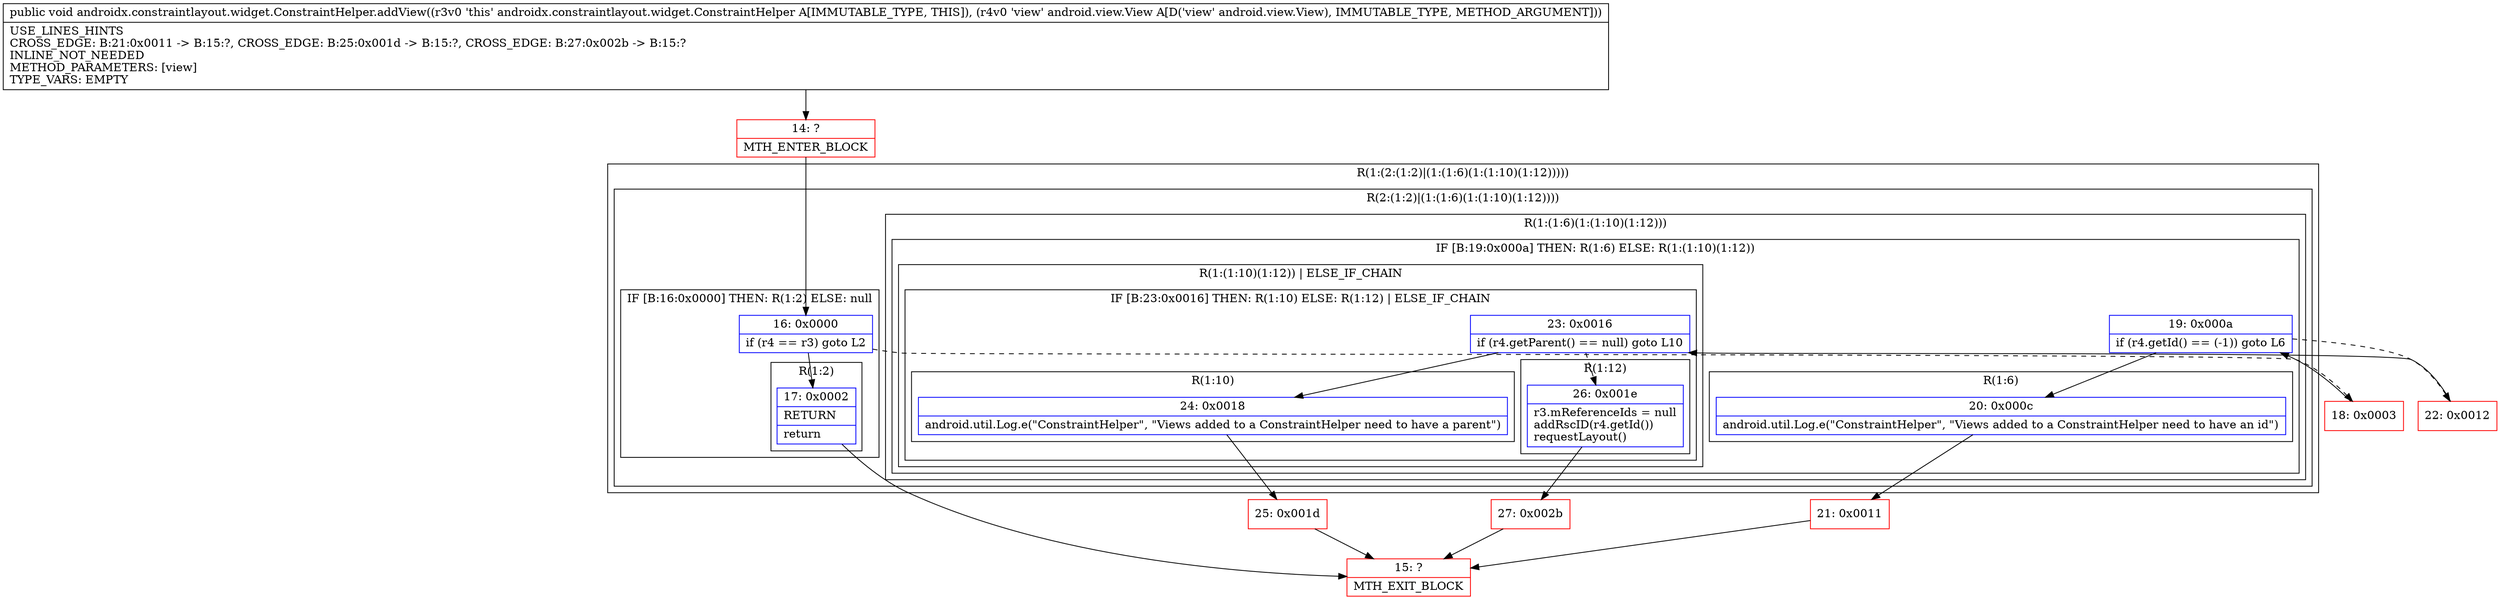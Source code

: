 digraph "CFG forandroidx.constraintlayout.widget.ConstraintHelper.addView(Landroid\/view\/View;)V" {
subgraph cluster_Region_949992534 {
label = "R(1:(2:(1:2)|(1:(1:6)(1:(1:10)(1:12)))))";
node [shape=record,color=blue];
subgraph cluster_Region_1466092200 {
label = "R(2:(1:2)|(1:(1:6)(1:(1:10)(1:12))))";
node [shape=record,color=blue];
subgraph cluster_IfRegion_729612477 {
label = "IF [B:16:0x0000] THEN: R(1:2) ELSE: null";
node [shape=record,color=blue];
Node_16 [shape=record,label="{16\:\ 0x0000|if (r4 == r3) goto L2\l}"];
subgraph cluster_Region_1634288552 {
label = "R(1:2)";
node [shape=record,color=blue];
Node_17 [shape=record,label="{17\:\ 0x0002|RETURN\l|return\l}"];
}
}
subgraph cluster_Region_609304287 {
label = "R(1:(1:6)(1:(1:10)(1:12)))";
node [shape=record,color=blue];
subgraph cluster_IfRegion_1705478007 {
label = "IF [B:19:0x000a] THEN: R(1:6) ELSE: R(1:(1:10)(1:12))";
node [shape=record,color=blue];
Node_19 [shape=record,label="{19\:\ 0x000a|if (r4.getId() == (\-1)) goto L6\l}"];
subgraph cluster_Region_647760790 {
label = "R(1:6)";
node [shape=record,color=blue];
Node_20 [shape=record,label="{20\:\ 0x000c|android.util.Log.e(\"ConstraintHelper\", \"Views added to a ConstraintHelper need to have an id\")\l}"];
}
subgraph cluster_Region_230910190 {
label = "R(1:(1:10)(1:12)) | ELSE_IF_CHAIN\l";
node [shape=record,color=blue];
subgraph cluster_IfRegion_550049871 {
label = "IF [B:23:0x0016] THEN: R(1:10) ELSE: R(1:12) | ELSE_IF_CHAIN\l";
node [shape=record,color=blue];
Node_23 [shape=record,label="{23\:\ 0x0016|if (r4.getParent() == null) goto L10\l}"];
subgraph cluster_Region_2039267102 {
label = "R(1:10)";
node [shape=record,color=blue];
Node_24 [shape=record,label="{24\:\ 0x0018|android.util.Log.e(\"ConstraintHelper\", \"Views added to a ConstraintHelper need to have a parent\")\l}"];
}
subgraph cluster_Region_1057676034 {
label = "R(1:12)";
node [shape=record,color=blue];
Node_26 [shape=record,label="{26\:\ 0x001e|r3.mReferenceIds = null\laddRscID(r4.getId())\lrequestLayout()\l}"];
}
}
}
}
}
}
}
Node_14 [shape=record,color=red,label="{14\:\ ?|MTH_ENTER_BLOCK\l}"];
Node_15 [shape=record,color=red,label="{15\:\ ?|MTH_EXIT_BLOCK\l}"];
Node_18 [shape=record,color=red,label="{18\:\ 0x0003}"];
Node_21 [shape=record,color=red,label="{21\:\ 0x0011}"];
Node_22 [shape=record,color=red,label="{22\:\ 0x0012}"];
Node_25 [shape=record,color=red,label="{25\:\ 0x001d}"];
Node_27 [shape=record,color=red,label="{27\:\ 0x002b}"];
MethodNode[shape=record,label="{public void androidx.constraintlayout.widget.ConstraintHelper.addView((r3v0 'this' androidx.constraintlayout.widget.ConstraintHelper A[IMMUTABLE_TYPE, THIS]), (r4v0 'view' android.view.View A[D('view' android.view.View), IMMUTABLE_TYPE, METHOD_ARGUMENT]))  | USE_LINES_HINTS\lCROSS_EDGE: B:21:0x0011 \-\> B:15:?, CROSS_EDGE: B:25:0x001d \-\> B:15:?, CROSS_EDGE: B:27:0x002b \-\> B:15:?\lINLINE_NOT_NEEDED\lMETHOD_PARAMETERS: [view]\lTYPE_VARS: EMPTY\l}"];
MethodNode -> Node_14;Node_16 -> Node_17;
Node_16 -> Node_18[style=dashed];
Node_17 -> Node_15;
Node_19 -> Node_20;
Node_19 -> Node_22[style=dashed];
Node_20 -> Node_21;
Node_23 -> Node_24;
Node_23 -> Node_26[style=dashed];
Node_24 -> Node_25;
Node_26 -> Node_27;
Node_14 -> Node_16;
Node_18 -> Node_19;
Node_21 -> Node_15;
Node_22 -> Node_23;
Node_25 -> Node_15;
Node_27 -> Node_15;
}

